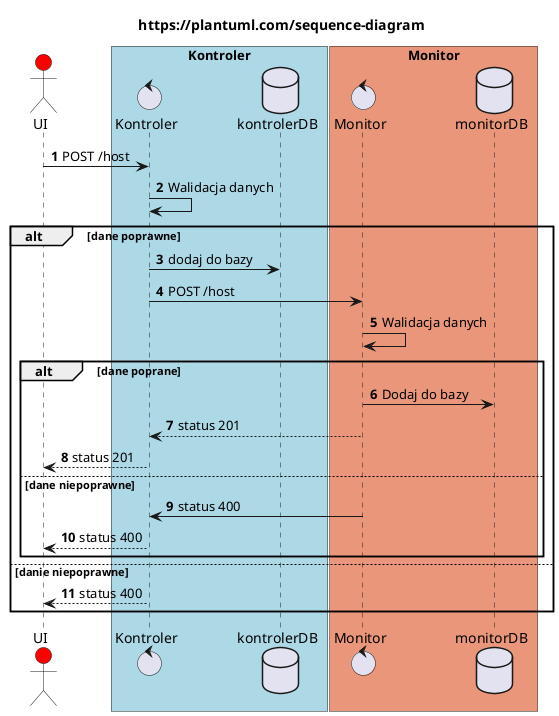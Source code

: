 @startuml
title https://plantuml.com/sequence-diagram
actor UI #red
box "Kontroler" #LightBlue
	control Kontroler
	database kontrolerDB
end box
box "Monitor" #DarkSalmon
	control Monitor
	database monitorDB
end box
autonumber
UI -> Kontroler: POST /host
Kontroler -> Kontroler: Walidacja danych
alt dane poprawne
    Kontroler -> kontrolerDB: dodaj do bazy
    Kontroler -> Monitor: POST /host
	Monitor -> Monitor: Walidacja danych
	alt dane poprane
	    Monitor -> monitorDB: Dodaj do bazy
	    Monitor --> Kontroler: status 201
		Kontroler --> UI: status 201
	else dane niepoprawne
	    Monitor -> Kontroler: status 400
		Kontroler --> UI: status 400
	end
else danie niepoprawne
    Kontroler --> UI: status 400
end

@enduml